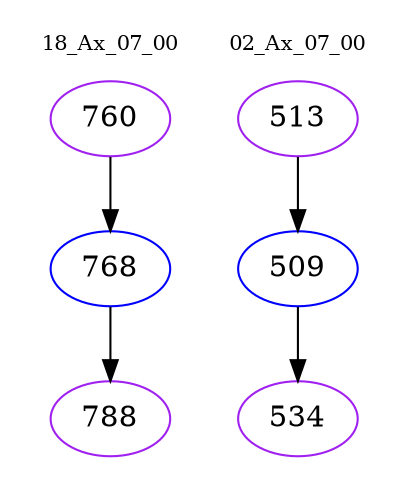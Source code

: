 digraph{
subgraph cluster_0 {
color = white
label = "18_Ax_07_00";
fontsize=10;
T0_760 [label="760", color="purple"]
T0_760 -> T0_768 [color="black"]
T0_768 [label="768", color="blue"]
T0_768 -> T0_788 [color="black"]
T0_788 [label="788", color="purple"]
}
subgraph cluster_1 {
color = white
label = "02_Ax_07_00";
fontsize=10;
T1_513 [label="513", color="purple"]
T1_513 -> T1_509 [color="black"]
T1_509 [label="509", color="blue"]
T1_509 -> T1_534 [color="black"]
T1_534 [label="534", color="purple"]
}
}
